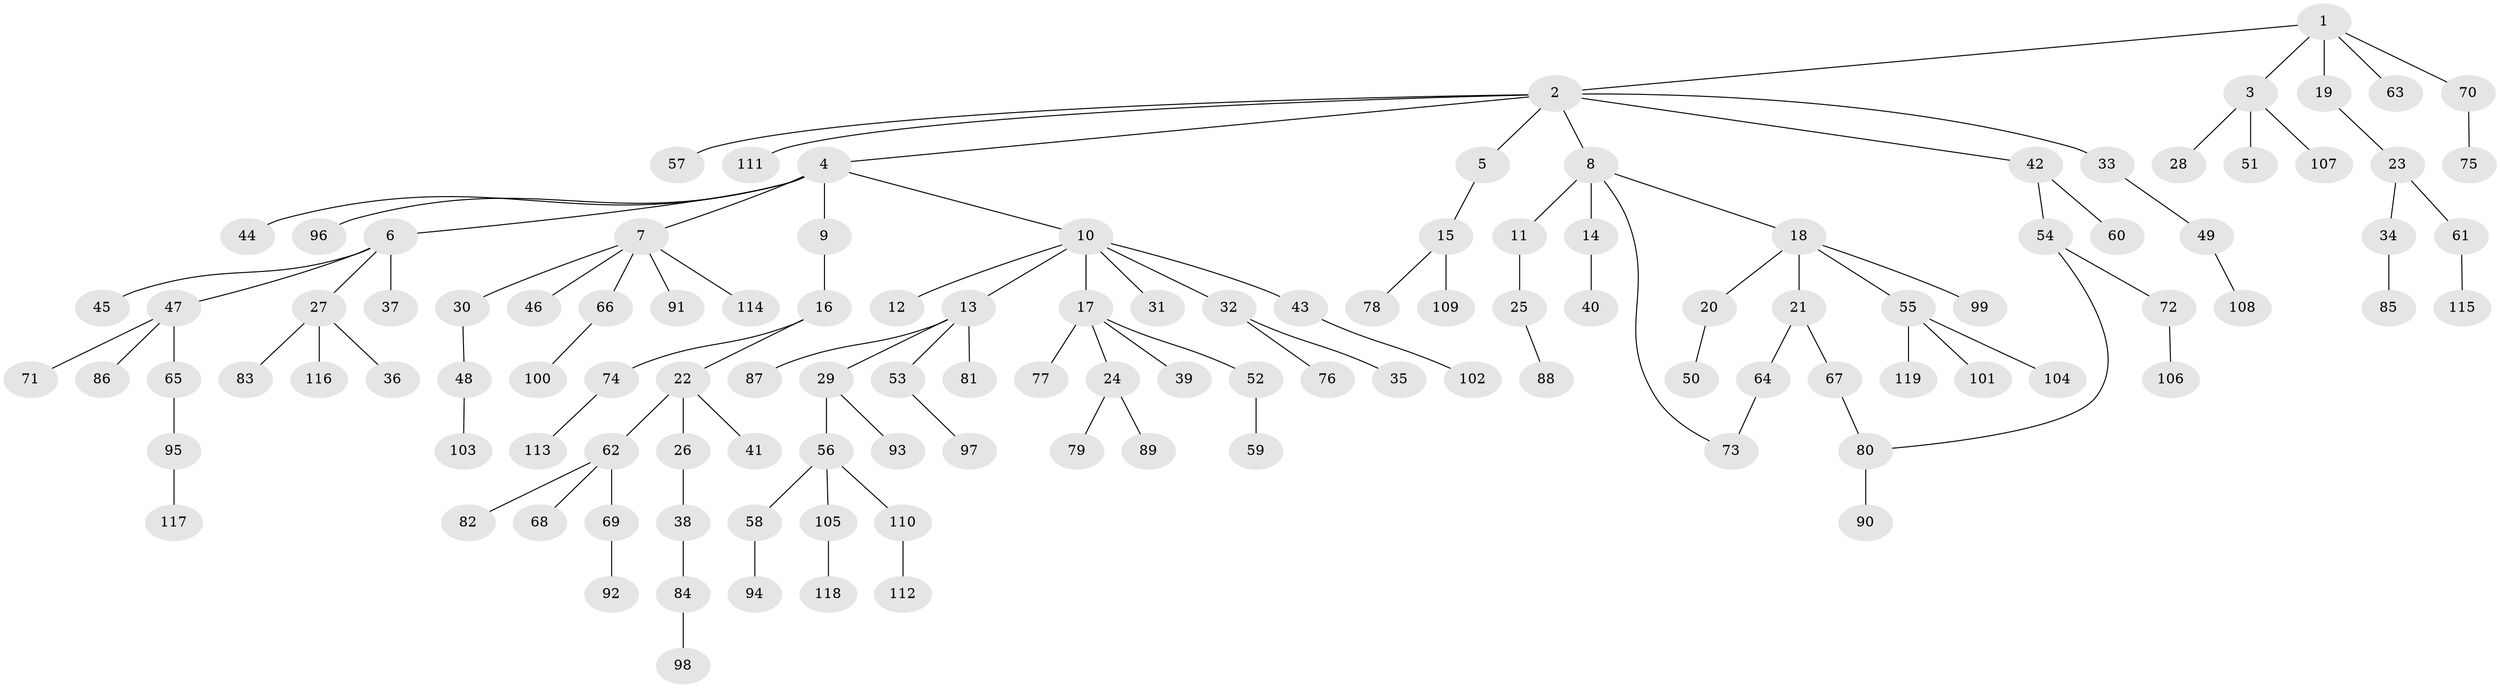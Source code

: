 // Generated by graph-tools (version 1.1) at 2025/13/03/09/25 04:13:33]
// undirected, 119 vertices, 120 edges
graph export_dot {
graph [start="1"]
  node [color=gray90,style=filled];
  1;
  2;
  3;
  4;
  5;
  6;
  7;
  8;
  9;
  10;
  11;
  12;
  13;
  14;
  15;
  16;
  17;
  18;
  19;
  20;
  21;
  22;
  23;
  24;
  25;
  26;
  27;
  28;
  29;
  30;
  31;
  32;
  33;
  34;
  35;
  36;
  37;
  38;
  39;
  40;
  41;
  42;
  43;
  44;
  45;
  46;
  47;
  48;
  49;
  50;
  51;
  52;
  53;
  54;
  55;
  56;
  57;
  58;
  59;
  60;
  61;
  62;
  63;
  64;
  65;
  66;
  67;
  68;
  69;
  70;
  71;
  72;
  73;
  74;
  75;
  76;
  77;
  78;
  79;
  80;
  81;
  82;
  83;
  84;
  85;
  86;
  87;
  88;
  89;
  90;
  91;
  92;
  93;
  94;
  95;
  96;
  97;
  98;
  99;
  100;
  101;
  102;
  103;
  104;
  105;
  106;
  107;
  108;
  109;
  110;
  111;
  112;
  113;
  114;
  115;
  116;
  117;
  118;
  119;
  1 -- 2;
  1 -- 3;
  1 -- 19;
  1 -- 63;
  1 -- 70;
  2 -- 4;
  2 -- 5;
  2 -- 8;
  2 -- 33;
  2 -- 42;
  2 -- 57;
  2 -- 111;
  3 -- 28;
  3 -- 51;
  3 -- 107;
  4 -- 6;
  4 -- 7;
  4 -- 9;
  4 -- 10;
  4 -- 44;
  4 -- 96;
  5 -- 15;
  6 -- 27;
  6 -- 37;
  6 -- 45;
  6 -- 47;
  7 -- 30;
  7 -- 46;
  7 -- 66;
  7 -- 91;
  7 -- 114;
  8 -- 11;
  8 -- 14;
  8 -- 18;
  8 -- 73;
  9 -- 16;
  10 -- 12;
  10 -- 13;
  10 -- 17;
  10 -- 31;
  10 -- 32;
  10 -- 43;
  11 -- 25;
  13 -- 29;
  13 -- 53;
  13 -- 81;
  13 -- 87;
  14 -- 40;
  15 -- 78;
  15 -- 109;
  16 -- 22;
  16 -- 74;
  17 -- 24;
  17 -- 39;
  17 -- 52;
  17 -- 77;
  18 -- 20;
  18 -- 21;
  18 -- 55;
  18 -- 99;
  19 -- 23;
  20 -- 50;
  21 -- 64;
  21 -- 67;
  22 -- 26;
  22 -- 41;
  22 -- 62;
  23 -- 34;
  23 -- 61;
  24 -- 79;
  24 -- 89;
  25 -- 88;
  26 -- 38;
  27 -- 36;
  27 -- 83;
  27 -- 116;
  29 -- 56;
  29 -- 93;
  30 -- 48;
  32 -- 35;
  32 -- 76;
  33 -- 49;
  34 -- 85;
  38 -- 84;
  42 -- 54;
  42 -- 60;
  43 -- 102;
  47 -- 65;
  47 -- 71;
  47 -- 86;
  48 -- 103;
  49 -- 108;
  52 -- 59;
  53 -- 97;
  54 -- 72;
  54 -- 80;
  55 -- 101;
  55 -- 104;
  55 -- 119;
  56 -- 58;
  56 -- 105;
  56 -- 110;
  58 -- 94;
  61 -- 115;
  62 -- 68;
  62 -- 69;
  62 -- 82;
  64 -- 73;
  65 -- 95;
  66 -- 100;
  67 -- 80;
  69 -- 92;
  70 -- 75;
  72 -- 106;
  74 -- 113;
  80 -- 90;
  84 -- 98;
  95 -- 117;
  105 -- 118;
  110 -- 112;
}

